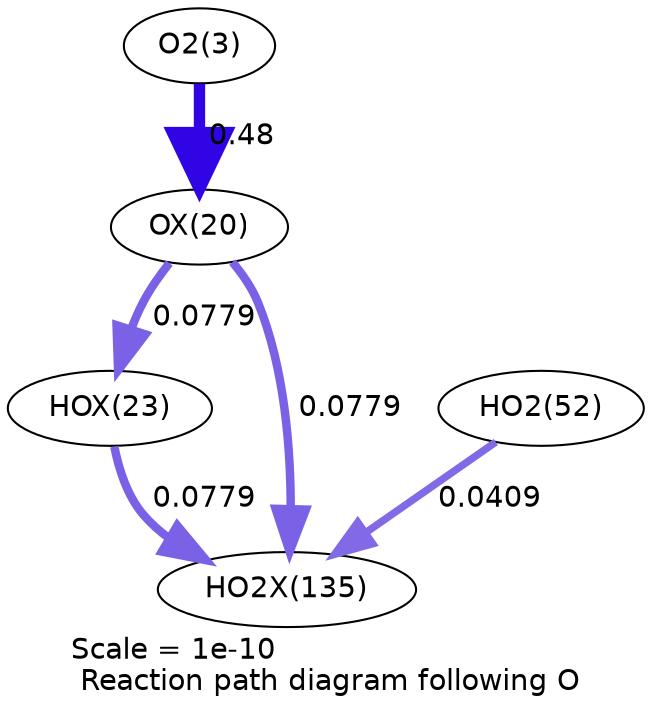 digraph reaction_paths {
center=1;
s5 -> s39[fontname="Helvetica", penwidth=5.45, arrowsize=2.72, color="0.7, 0.98, 0.9"
, label=" 0.48"];
s39 -> s42[fontname="Helvetica", penwidth=4.07, arrowsize=2.04, color="0.7, 0.578, 0.9"
, label=" 0.0779"];
s39 -> s56[fontname="Helvetica", penwidth=4.07, arrowsize=2.04, color="0.7, 0.578, 0.9"
, label=" 0.0779"];
s42 -> s56[fontname="Helvetica", penwidth=4.07, arrowsize=2.04, color="0.7, 0.578, 0.9"
, label=" 0.0779"];
s22 -> s56[fontname="Helvetica", penwidth=3.59, arrowsize=1.79, color="0.7, 0.541, 0.9"
, label=" 0.0409"];
s5 [ fontname="Helvetica", label="O2(3)"];
s22 [ fontname="Helvetica", label="HO2(52)"];
s39 [ fontname="Helvetica", label="OX(20)"];
s42 [ fontname="Helvetica", label="HOX(23)"];
s56 [ fontname="Helvetica", label="HO2X(135)"];
 label = "Scale = 1e-10\l Reaction path diagram following O";
 fontname = "Helvetica";
}
